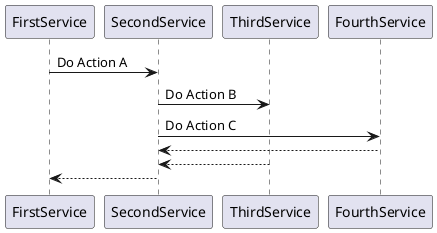 @startuml SystemName

participant FirstService
participant SecondService
participant ThirdService
participant FourthService

FirstService -> SecondService : Do Action A
SecondService -> ThirdService : Do Action B
SecondService -> FourthService : Do Action C
FourthService --> SecondService : 
ThirdService --> SecondService: 
SecondService --> FirstService : 

@enduml